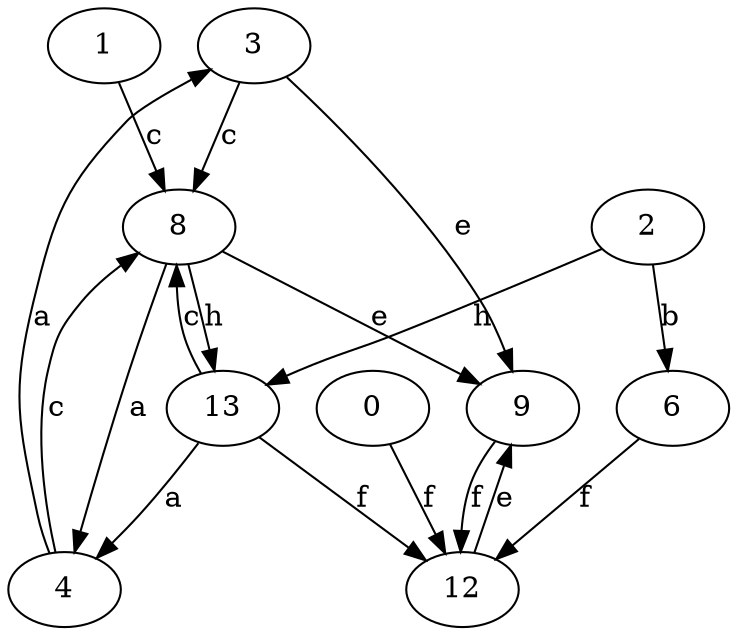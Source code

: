 strict digraph  {
3;
4;
6;
8;
9;
0;
1;
2;
12;
13;
3 -> 8  [label=c];
3 -> 9  [label=e];
4 -> 3  [label=a];
4 -> 8  [label=c];
6 -> 12  [label=f];
8 -> 4  [label=a];
8 -> 9  [label=e];
8 -> 13  [label=h];
9 -> 12  [label=f];
0 -> 12  [label=f];
1 -> 8  [label=c];
2 -> 6  [label=b];
2 -> 13  [label=h];
12 -> 9  [label=e];
13 -> 4  [label=a];
13 -> 8  [label=c];
13 -> 12  [label=f];
}

